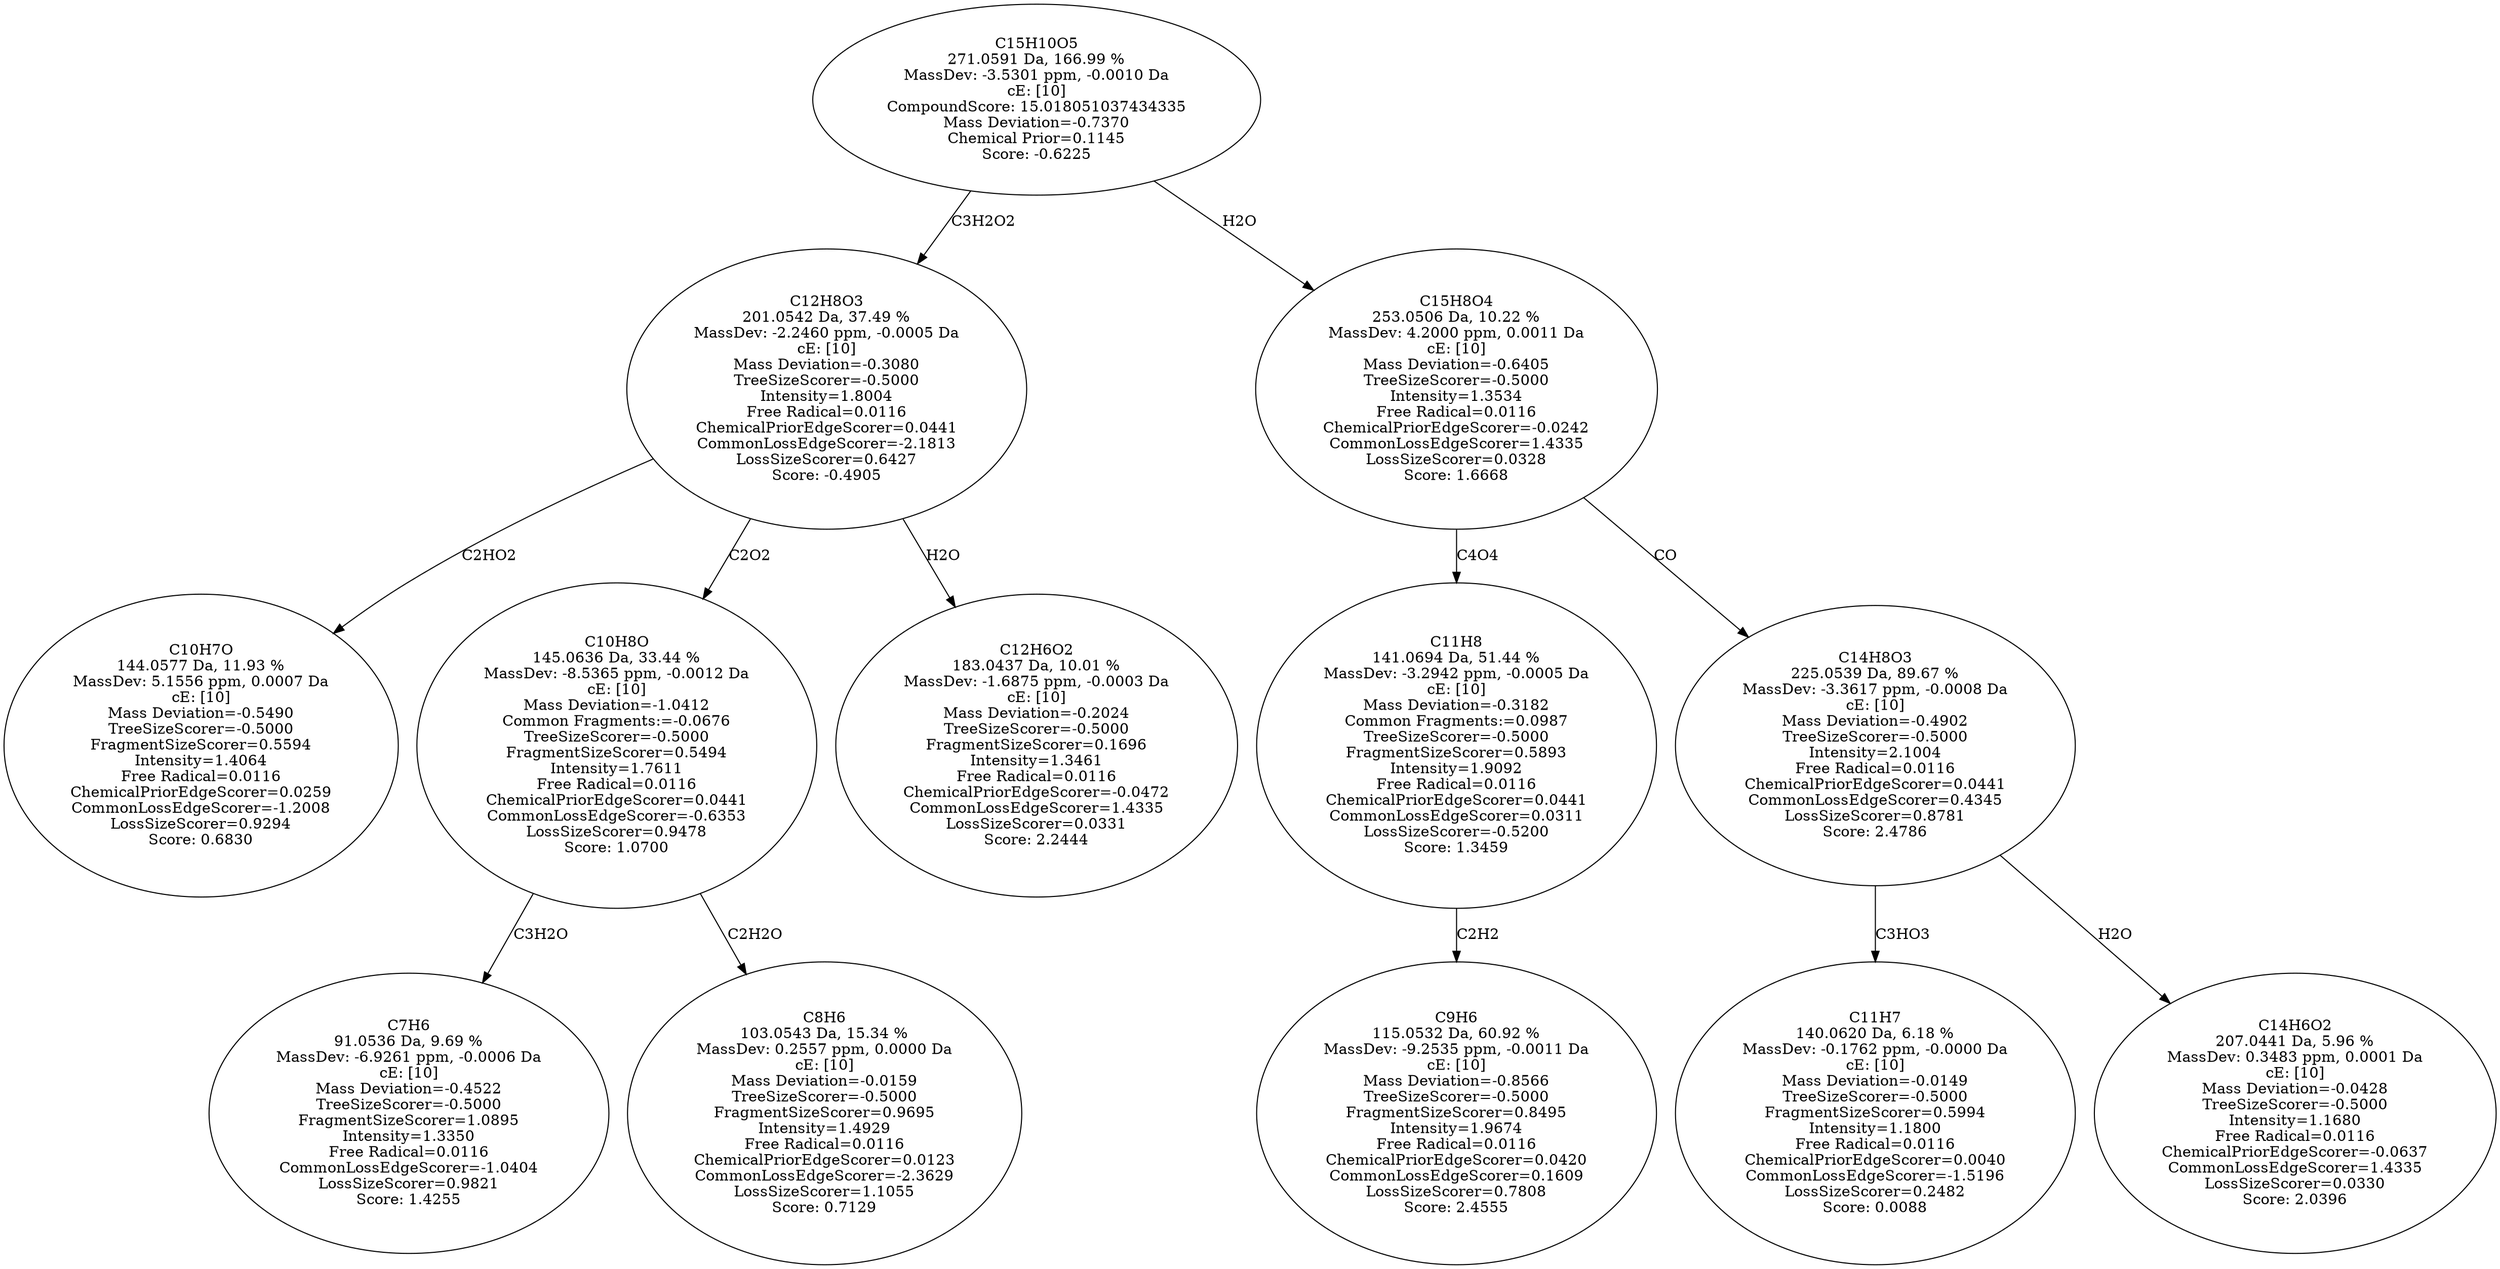strict digraph {
v1 [label="C10H7O\n144.0577 Da, 11.93 %\nMassDev: 5.1556 ppm, 0.0007 Da\ncE: [10]\nMass Deviation=-0.5490\nTreeSizeScorer=-0.5000\nFragmentSizeScorer=0.5594\nIntensity=1.4064\nFree Radical=0.0116\nChemicalPriorEdgeScorer=0.0259\nCommonLossEdgeScorer=-1.2008\nLossSizeScorer=0.9294\nScore: 0.6830"];
v2 [label="C7H6\n91.0536 Da, 9.69 %\nMassDev: -6.9261 ppm, -0.0006 Da\ncE: [10]\nMass Deviation=-0.4522\nTreeSizeScorer=-0.5000\nFragmentSizeScorer=1.0895\nIntensity=1.3350\nFree Radical=0.0116\nCommonLossEdgeScorer=-1.0404\nLossSizeScorer=0.9821\nScore: 1.4255"];
v3 [label="C8H6\n103.0543 Da, 15.34 %\nMassDev: 0.2557 ppm, 0.0000 Da\ncE: [10]\nMass Deviation=-0.0159\nTreeSizeScorer=-0.5000\nFragmentSizeScorer=0.9695\nIntensity=1.4929\nFree Radical=0.0116\nChemicalPriorEdgeScorer=0.0123\nCommonLossEdgeScorer=-2.3629\nLossSizeScorer=1.1055\nScore: 0.7129"];
v4 [label="C10H8O\n145.0636 Da, 33.44 %\nMassDev: -8.5365 ppm, -0.0012 Da\ncE: [10]\nMass Deviation=-1.0412\nCommon Fragments:=-0.0676\nTreeSizeScorer=-0.5000\nFragmentSizeScorer=0.5494\nIntensity=1.7611\nFree Radical=0.0116\nChemicalPriorEdgeScorer=0.0441\nCommonLossEdgeScorer=-0.6353\nLossSizeScorer=0.9478\nScore: 1.0700"];
v5 [label="C12H6O2\n183.0437 Da, 10.01 %\nMassDev: -1.6875 ppm, -0.0003 Da\ncE: [10]\nMass Deviation=-0.2024\nTreeSizeScorer=-0.5000\nFragmentSizeScorer=0.1696\nIntensity=1.3461\nFree Radical=0.0116\nChemicalPriorEdgeScorer=-0.0472\nCommonLossEdgeScorer=1.4335\nLossSizeScorer=0.0331\nScore: 2.2444"];
v6 [label="C12H8O3\n201.0542 Da, 37.49 %\nMassDev: -2.2460 ppm, -0.0005 Da\ncE: [10]\nMass Deviation=-0.3080\nTreeSizeScorer=-0.5000\nIntensity=1.8004\nFree Radical=0.0116\nChemicalPriorEdgeScorer=0.0441\nCommonLossEdgeScorer=-2.1813\nLossSizeScorer=0.6427\nScore: -0.4905"];
v7 [label="C9H6\n115.0532 Da, 60.92 %\nMassDev: -9.2535 ppm, -0.0011 Da\ncE: [10]\nMass Deviation=-0.8566\nTreeSizeScorer=-0.5000\nFragmentSizeScorer=0.8495\nIntensity=1.9674\nFree Radical=0.0116\nChemicalPriorEdgeScorer=0.0420\nCommonLossEdgeScorer=0.1609\nLossSizeScorer=0.7808\nScore: 2.4555"];
v8 [label="C11H8\n141.0694 Da, 51.44 %\nMassDev: -3.2942 ppm, -0.0005 Da\ncE: [10]\nMass Deviation=-0.3182\nCommon Fragments:=0.0987\nTreeSizeScorer=-0.5000\nFragmentSizeScorer=0.5893\nIntensity=1.9092\nFree Radical=0.0116\nChemicalPriorEdgeScorer=0.0441\nCommonLossEdgeScorer=0.0311\nLossSizeScorer=-0.5200\nScore: 1.3459"];
v9 [label="C11H7\n140.0620 Da, 6.18 %\nMassDev: -0.1762 ppm, -0.0000 Da\ncE: [10]\nMass Deviation=-0.0149\nTreeSizeScorer=-0.5000\nFragmentSizeScorer=0.5994\nIntensity=1.1800\nFree Radical=0.0116\nChemicalPriorEdgeScorer=0.0040\nCommonLossEdgeScorer=-1.5196\nLossSizeScorer=0.2482\nScore: 0.0088"];
v10 [label="C14H6O2\n207.0441 Da, 5.96 %\nMassDev: 0.3483 ppm, 0.0001 Da\ncE: [10]\nMass Deviation=-0.0428\nTreeSizeScorer=-0.5000\nIntensity=1.1680\nFree Radical=0.0116\nChemicalPriorEdgeScorer=-0.0637\nCommonLossEdgeScorer=1.4335\nLossSizeScorer=0.0330\nScore: 2.0396"];
v11 [label="C14H8O3\n225.0539 Da, 89.67 %\nMassDev: -3.3617 ppm, -0.0008 Da\ncE: [10]\nMass Deviation=-0.4902\nTreeSizeScorer=-0.5000\nIntensity=2.1004\nFree Radical=0.0116\nChemicalPriorEdgeScorer=0.0441\nCommonLossEdgeScorer=0.4345\nLossSizeScorer=0.8781\nScore: 2.4786"];
v12 [label="C15H8O4\n253.0506 Da, 10.22 %\nMassDev: 4.2000 ppm, 0.0011 Da\ncE: [10]\nMass Deviation=-0.6405\nTreeSizeScorer=-0.5000\nIntensity=1.3534\nFree Radical=0.0116\nChemicalPriorEdgeScorer=-0.0242\nCommonLossEdgeScorer=1.4335\nLossSizeScorer=0.0328\nScore: 1.6668"];
v13 [label="C15H10O5\n271.0591 Da, 166.99 %\nMassDev: -3.5301 ppm, -0.0010 Da\ncE: [10]\nCompoundScore: 15.018051037434335\nMass Deviation=-0.7370\nChemical Prior=0.1145\nScore: -0.6225"];
v6 -> v1 [label="C2HO2"];
v4 -> v2 [label="C3H2O"];
v4 -> v3 [label="C2H2O"];
v6 -> v4 [label="C2O2"];
v6 -> v5 [label="H2O"];
v13 -> v6 [label="C3H2O2"];
v8 -> v7 [label="C2H2"];
v12 -> v8 [label="C4O4"];
v11 -> v9 [label="C3HO3"];
v11 -> v10 [label="H2O"];
v12 -> v11 [label="CO"];
v13 -> v12 [label="H2O"];
}
